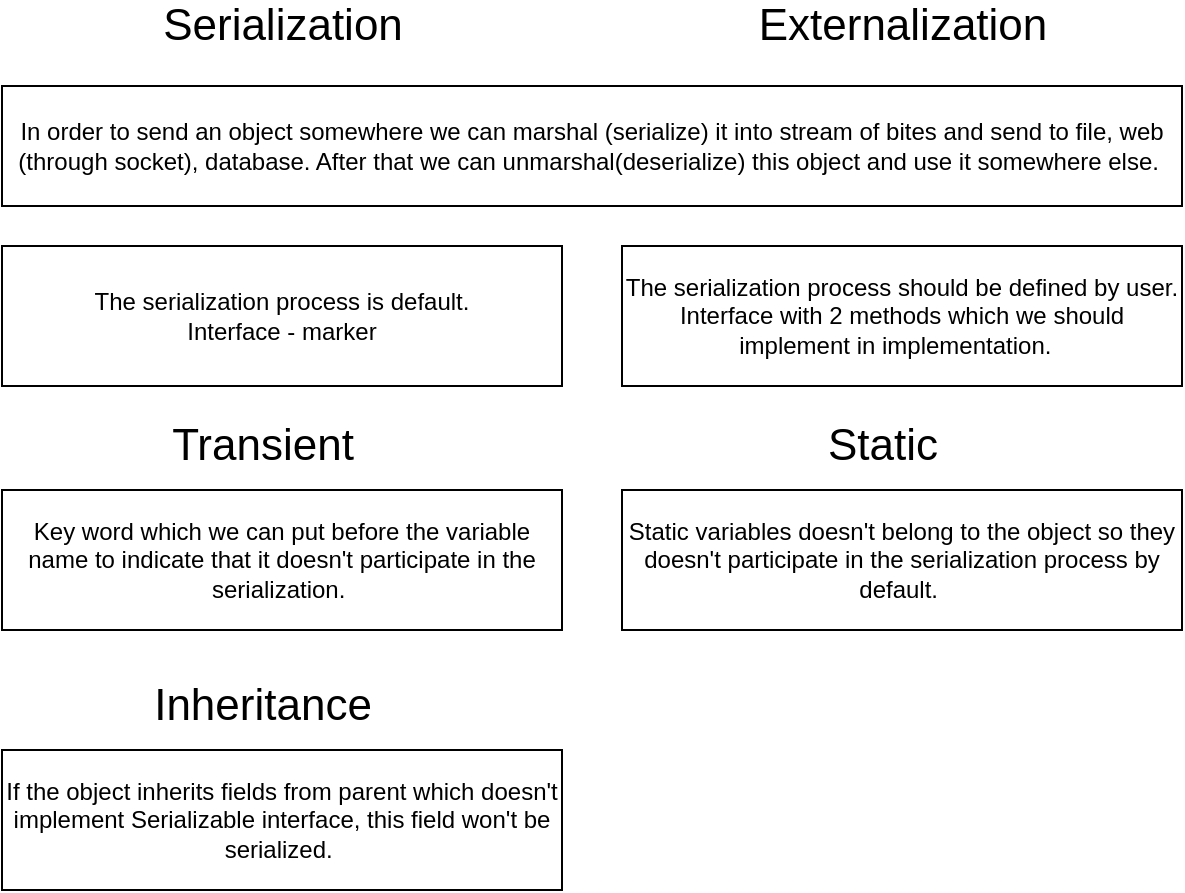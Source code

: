 <mxfile version="12.9.6" type="github"><diagram id="UwxpvaZXYPHfgrwiP2s2" name="Page-1"><mxGraphModel dx="1673" dy="876" grid="1" gridSize="10" guides="1" tooltips="1" connect="1" arrows="1" fold="1" page="1" pageScale="1" pageWidth="850" pageHeight="1100" math="0" shadow="0"><root><mxCell id="0"/><mxCell id="1" parent="0"/><mxCell id="i-OHXP-JZ61RDe07jPVi-4" value="The serialization process is default. &lt;br&gt;Interface - marker" style="rounded=0;whiteSpace=wrap;html=1;" vertex="1" parent="1"><mxGeometry x="110" y="180" width="280" height="70" as="geometry"/></mxCell><mxCell id="i-OHXP-JZ61RDe07jPVi-5" value="The serialization process should be defined by user. Interface with 2 methods which we should implement in implementation.&amp;nbsp;&amp;nbsp;" style="rounded=0;whiteSpace=wrap;html=1;" vertex="1" parent="1"><mxGeometry x="420" y="180" width="280" height="70" as="geometry"/></mxCell><mxCell id="i-OHXP-JZ61RDe07jPVi-1" value="&lt;font style=&quot;font-size: 22px&quot;&gt;Serialization&lt;/font&gt;" style="text;html=1;align=center;verticalAlign=middle;resizable=0;points=[];autosize=1;" vertex="1" parent="1"><mxGeometry x="180" y="60" width="140" height="20" as="geometry"/></mxCell><mxCell id="i-OHXP-JZ61RDe07jPVi-3" value="&lt;font style=&quot;font-size: 22px&quot;&gt;Externalization&lt;/font&gt;" style="text;html=1;align=center;verticalAlign=middle;resizable=0;points=[];autosize=1;" vertex="1" parent="1"><mxGeometry x="480" y="60" width="160" height="20" as="geometry"/></mxCell><mxCell id="i-OHXP-JZ61RDe07jPVi-6" value="In order to send an object somewhere we can marshal (serialize) it into stream of bites and send to file, web (through socket), database. After that we can unmarshal(deserialize) this object and use it somewhere else.&amp;nbsp;" style="rounded=0;whiteSpace=wrap;html=1;" vertex="1" parent="1"><mxGeometry x="110" y="100" width="590" height="60" as="geometry"/></mxCell><mxCell id="i-OHXP-JZ61RDe07jPVi-7" value="&lt;font style=&quot;font-size: 22px&quot;&gt;Transient&lt;/font&gt;" style="text;html=1;align=center;verticalAlign=middle;resizable=0;points=[];autosize=1;" vertex="1" parent="1"><mxGeometry x="185" y="270" width="110" height="20" as="geometry"/></mxCell><mxCell id="i-OHXP-JZ61RDe07jPVi-8" value="Key word which we can put before the variable name to indicate that it doesn't participate in the serialization.&amp;nbsp;" style="rounded=0;whiteSpace=wrap;html=1;" vertex="1" parent="1"><mxGeometry x="110" y="302" width="280" height="70" as="geometry"/></mxCell><mxCell id="i-OHXP-JZ61RDe07jPVi-10" value="&lt;font style=&quot;font-size: 22px&quot;&gt;Static&lt;/font&gt;" style="text;html=1;align=center;verticalAlign=middle;resizable=0;points=[];autosize=1;" vertex="1" parent="1"><mxGeometry x="515" y="270" width="70" height="20" as="geometry"/></mxCell><mxCell id="i-OHXP-JZ61RDe07jPVi-11" value="Static variables doesn't belong to the object so they doesn't participate in the serialization process by default.&amp;nbsp;" style="rounded=0;whiteSpace=wrap;html=1;" vertex="1" parent="1"><mxGeometry x="420" y="302" width="280" height="70" as="geometry"/></mxCell><mxCell id="i-OHXP-JZ61RDe07jPVi-12" value="&lt;font style=&quot;font-size: 22px&quot;&gt;Inheritance&lt;/font&gt;" style="text;html=1;align=center;verticalAlign=middle;resizable=0;points=[];autosize=1;" vertex="1" parent="1"><mxGeometry x="180" y="400" width="120" height="20" as="geometry"/></mxCell><mxCell id="i-OHXP-JZ61RDe07jPVi-13" value="If the object inherits fields from parent which doesn't implement Serializable interface, this field won't be serialized.&amp;nbsp;" style="rounded=0;whiteSpace=wrap;html=1;" vertex="1" parent="1"><mxGeometry x="110" y="432" width="280" height="70" as="geometry"/></mxCell></root></mxGraphModel></diagram></mxfile>